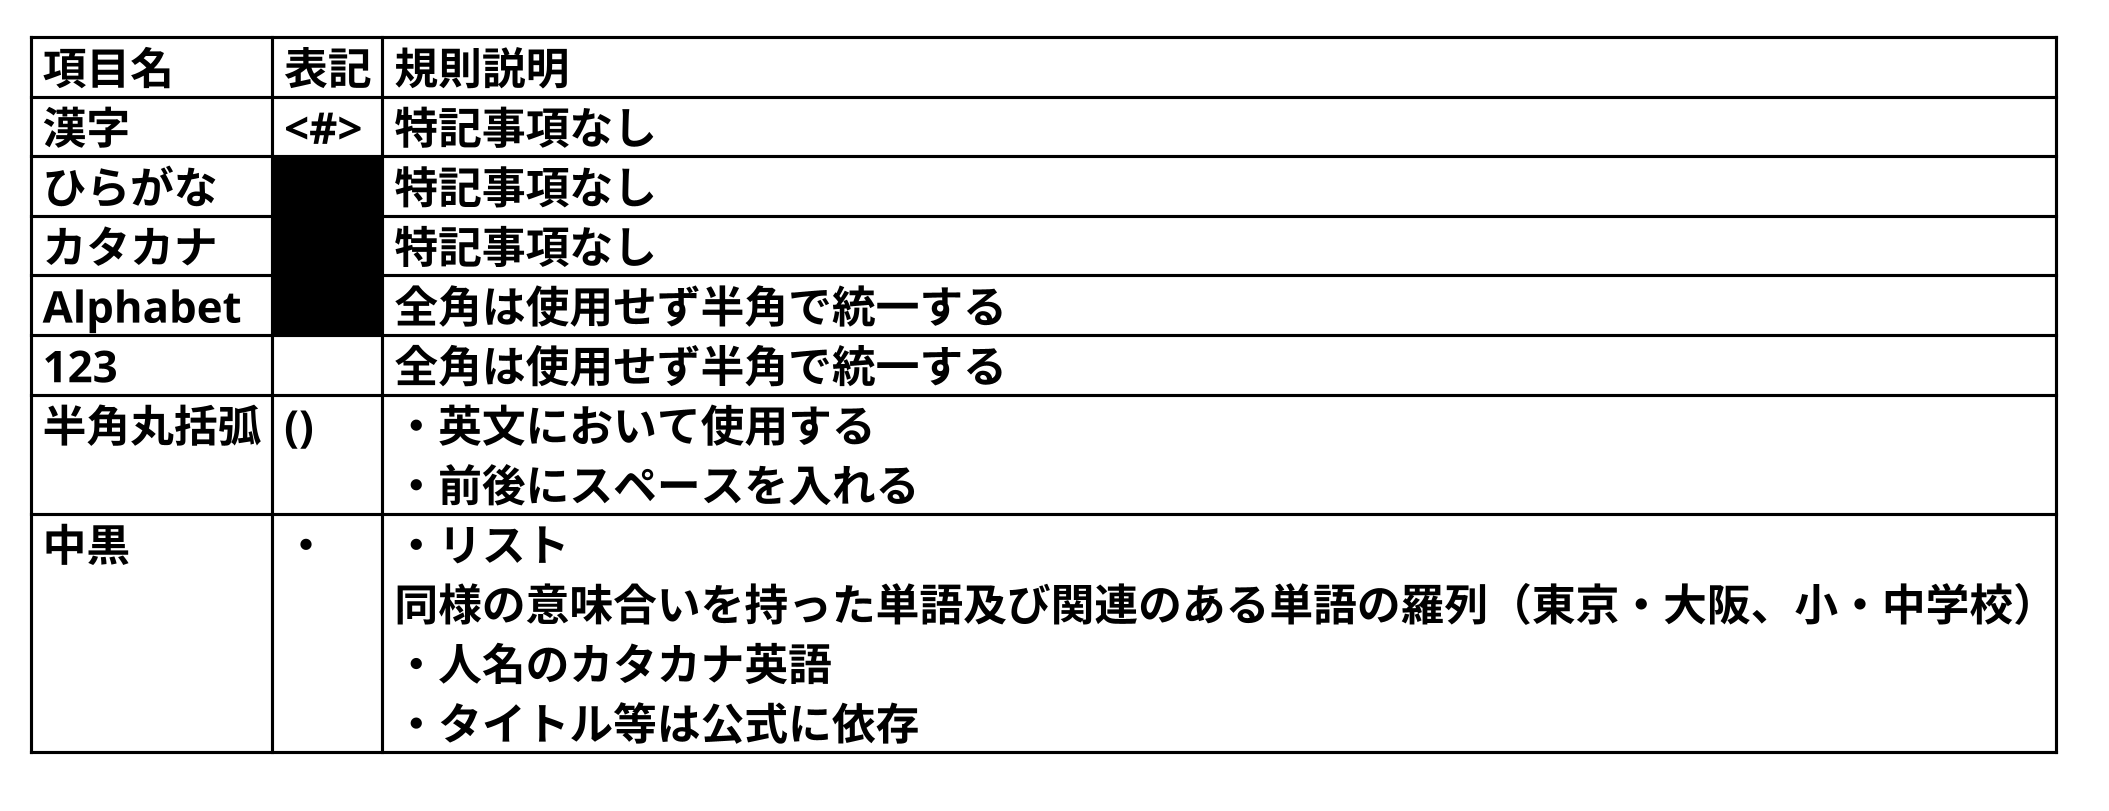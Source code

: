 @startuml

skinparam {
    dpi 300
    defaultFontName Meiryo
    defaultFontSize 12
}

title
|= 項目名 |= 表記 |= 規則説明 |
| 漢字 | <#> | 特記事項なし |
| ひらがな | <#black> | 特記事項なし |
| カタカナ | <#black> | 特記事項なし |
| Alphabet | <#black> | 全角は使用せず半角で統一する |
| 123 |   | 全角は使用せず半角で統一する |
| 半角丸括弧 | () | ・英文において使用する \n ・前後にスペースを入れる |
| 中黒 | ・ | ・リスト \n 同様の意味合いを持った単語及び関連のある単語の羅列（東京・大阪、小・中学校）\n ・人名のカタカナ英語 \n ・タイトル等は公式に依存 |
end title

@enduml
